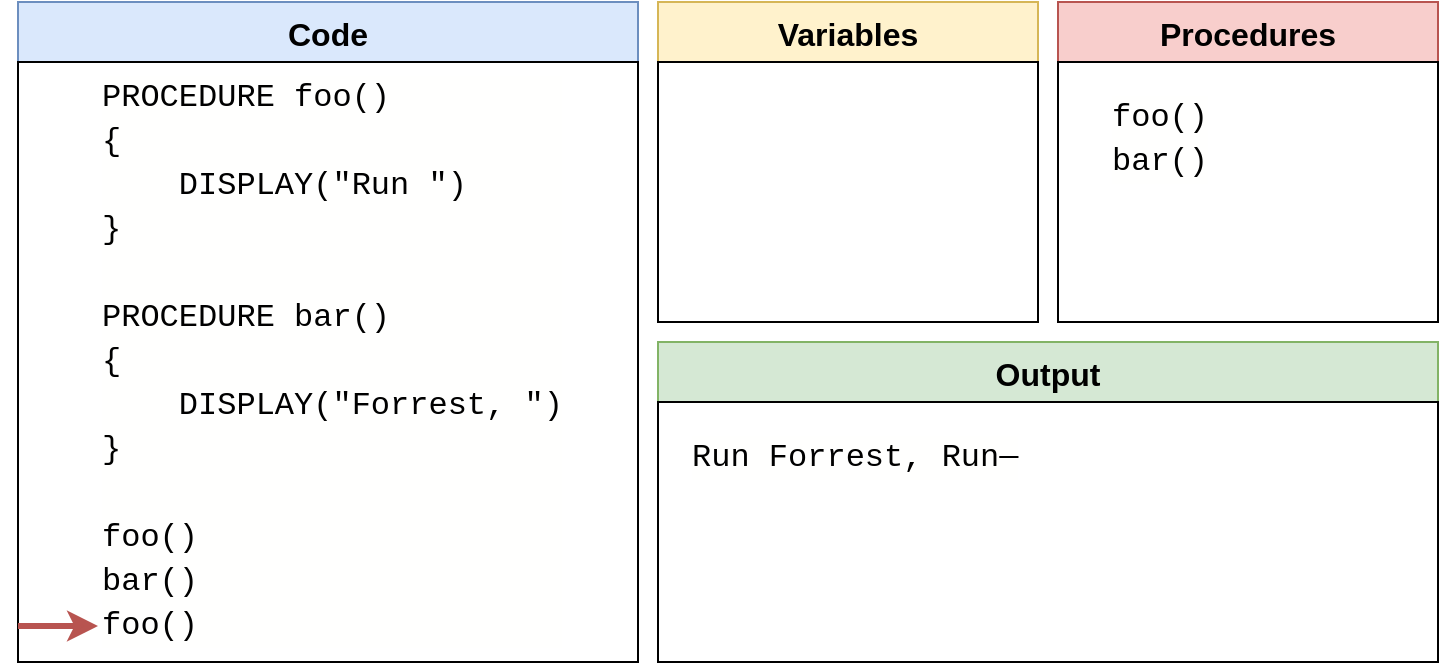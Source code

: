 <mxfile version="16.1.2" type="device"><diagram id="a4pWtZ9yry9xVOBQld5_" name="Page-1"><mxGraphModel dx="1102" dy="865" grid="1" gridSize="10" guides="1" tooltips="1" connect="1" arrows="1" fold="1" page="1" pageScale="1" pageWidth="850" pageHeight="1100" math="0" shadow="0"><root><mxCell id="0"/><mxCell id="1" parent="0"/><mxCell id="s7XQJ1kpverrdMYSqTAO-2" value="Code" style="swimlane;fillColor=#dae8fc;strokeColor=#6c8ebf;fontSize=16;align=center;startSize=30;" parent="1" vertex="1"><mxGeometry x="10" y="10" width="310" height="330" as="geometry"><mxRectangle x="50" y="100" width="70" height="23" as="alternateBounds"/></mxGeometry></mxCell><mxCell id="s7XQJ1kpverrdMYSqTAO-4" value="" style="rounded=0;whiteSpace=wrap;html=1;fontFamily=Courier New;fontSize=16;align=left;" parent="s7XQJ1kpverrdMYSqTAO-2" vertex="1"><mxGeometry y="30" width="310" height="300" as="geometry"/></mxCell><mxCell id="s7XQJ1kpverrdMYSqTAO-3" value="&lt;div style=&quot;background-color: rgb(255 , 255 , 254) ; font-family: &amp;#34;source code pro&amp;#34; , &amp;#34;monaco&amp;#34; , &amp;#34;menlo&amp;#34; , &amp;#34;consolas&amp;#34; , &amp;#34;courier new&amp;#34; , monospace , &amp;#34;consolas&amp;#34; , &amp;#34;courier new&amp;#34; , monospace ; font-weight: normal ; line-height: 22px&quot;&gt;&lt;div style=&quot;font-family: &amp;#34;source code pro&amp;#34; , &amp;#34;monaco&amp;#34; , &amp;#34;menlo&amp;#34; , &amp;#34;consolas&amp;#34; , &amp;#34;courier new&amp;#34; , monospace , &amp;#34;consolas&amp;#34; , &amp;#34;courier new&amp;#34; , monospace ; line-height: 22px&quot;&gt;&lt;div style=&quot;font-family: &amp;#34;source code pro&amp;#34; , &amp;#34;monaco&amp;#34; , &amp;#34;menlo&amp;#34; , &amp;#34;consolas&amp;#34; , &amp;#34;courier new&amp;#34; , monospace , &amp;#34;consolas&amp;#34; , &amp;#34;courier new&amp;#34; , monospace ; line-height: 22px&quot;&gt;&lt;div&gt;PROCEDURE foo()&lt;/div&gt;&lt;div&gt;{&lt;/div&gt;&lt;div&gt;&amp;nbsp; &amp;nbsp; DISPLAY(&quot;Run &quot;)&lt;/div&gt;&lt;div&gt;}&lt;/div&gt;&lt;br&gt;&lt;div&gt;PROCEDURE bar()&lt;/div&gt;&lt;div&gt;{&lt;/div&gt;&lt;div&gt;&amp;nbsp; &amp;nbsp; DISPLAY(&quot;Forrest, &quot;)&lt;/div&gt;&lt;div&gt;}&lt;/div&gt;&lt;br&gt;&lt;div&gt;foo()&lt;/div&gt;&lt;div&gt;bar()&lt;/div&gt;&lt;div&gt;foo()&lt;/div&gt;&lt;/div&gt;&lt;/div&gt;&lt;/div&gt;" style="text;html=1;strokeColor=none;fillColor=none;align=left;verticalAlign=top;whiteSpace=wrap;rounded=0;fontFamily=Courier New;fontSize=16;fontStyle=1" parent="s7XQJ1kpverrdMYSqTAO-2" vertex="1"><mxGeometry x="40" y="30" width="270" height="300" as="geometry"/></mxCell><mxCell id="s7XQJ1kpverrdMYSqTAO-18" value="" style="endArrow=classic;html=1;rounded=0;fontFamily=Courier New;fontSize=16;strokeWidth=3;fillColor=#f8cecc;strokeColor=#b85450;" parent="s7XQJ1kpverrdMYSqTAO-2" edge="1"><mxGeometry width="50" height="50" relative="1" as="geometry"><mxPoint y="312" as="sourcePoint"/><mxPoint x="40" y="312" as="targetPoint"/></mxGeometry></mxCell><mxCell id="s7XQJ1kpverrdMYSqTAO-5" value="Variables" style="swimlane;fillColor=#fff2cc;strokeColor=#d6b656;fontSize=16;align=center;startSize=30;" parent="1" vertex="1"><mxGeometry x="330" y="10" width="190" height="160" as="geometry"><mxRectangle x="50" y="100" width="70" height="23" as="alternateBounds"/></mxGeometry></mxCell><mxCell id="s7XQJ1kpverrdMYSqTAO-6" value="" style="rounded=0;whiteSpace=wrap;html=1;fontFamily=Courier New;fontSize=16;align=left;" parent="s7XQJ1kpverrdMYSqTAO-5" vertex="1"><mxGeometry y="30" width="190" height="130" as="geometry"/></mxCell><mxCell id="s7XQJ1kpverrdMYSqTAO-11" value="&lt;div style=&quot;background-color: rgb(255 , 255 , 254) ; font-family: &amp;#34;source code pro&amp;#34; , &amp;#34;monaco&amp;#34; , &amp;#34;menlo&amp;#34; , &amp;#34;consolas&amp;#34; , &amp;#34;courier new&amp;#34; , monospace , &amp;#34;consolas&amp;#34; , &amp;#34;courier new&amp;#34; , monospace ; font-weight: normal ; line-height: 22px&quot;&gt;&lt;br&gt;&lt;/div&gt;" style="text;html=1;strokeColor=none;fillColor=none;align=left;verticalAlign=top;whiteSpace=wrap;rounded=0;fontFamily=Courier New;fontSize=16;fontStyle=1" parent="s7XQJ1kpverrdMYSqTAO-5" vertex="1"><mxGeometry x="25" y="40" width="140" height="110" as="geometry"/></mxCell><mxCell id="s7XQJ1kpverrdMYSqTAO-8" value="Output" style="swimlane;fillColor=#d5e8d4;strokeColor=#82b366;fontSize=16;align=center;startSize=30;" parent="1" vertex="1"><mxGeometry x="330" y="180" width="390" height="160" as="geometry"><mxRectangle x="50" y="100" width="70" height="23" as="alternateBounds"/></mxGeometry></mxCell><mxCell id="s7XQJ1kpverrdMYSqTAO-9" value="" style="rounded=0;whiteSpace=wrap;html=1;fontFamily=Courier New;fontSize=16;align=left;" parent="s7XQJ1kpverrdMYSqTAO-8" vertex="1"><mxGeometry y="30" width="390" height="130" as="geometry"/></mxCell><mxCell id="s7XQJ1kpverrdMYSqTAO-13" value="&lt;div style=&quot;background-color: rgb(255 , 255 , 254) ; font-family: &amp;#34;source code pro&amp;#34; , &amp;#34;monaco&amp;#34; , &amp;#34;menlo&amp;#34; , &amp;#34;consolas&amp;#34; , &amp;#34;courier new&amp;#34; , monospace , &amp;#34;consolas&amp;#34; , &amp;#34;courier new&amp;#34; , monospace ; font-weight: normal ; line-height: 22px&quot;&gt;Run&amp;nbsp;Forrest,&amp;nbsp;Run&lt;strike&gt;&amp;nbsp;&lt;/strike&gt;&lt;/div&gt;" style="text;html=1;strokeColor=none;fillColor=none;align=left;verticalAlign=top;whiteSpace=wrap;rounded=0;fontFamily=Courier New;fontSize=16;fontStyle=1" parent="s7XQJ1kpverrdMYSqTAO-8" vertex="1"><mxGeometry x="15" y="40" width="365" height="110" as="geometry"/></mxCell><mxCell id="_Zbxa0cDt-20oTQ8i5Br-2" value="Procedures" style="swimlane;fillColor=#f8cecc;strokeColor=#b85450;fontSize=16;align=center;startSize=30;" vertex="1" parent="1"><mxGeometry x="530" y="10" width="190" height="160" as="geometry"><mxRectangle x="50" y="100" width="70" height="23" as="alternateBounds"/></mxGeometry></mxCell><mxCell id="_Zbxa0cDt-20oTQ8i5Br-3" value="" style="rounded=0;whiteSpace=wrap;html=1;fontFamily=Courier New;fontSize=16;align=left;" vertex="1" parent="_Zbxa0cDt-20oTQ8i5Br-2"><mxGeometry y="30" width="190" height="130" as="geometry"/></mxCell><mxCell id="_Zbxa0cDt-20oTQ8i5Br-4" value="&lt;div style=&quot;background-color: rgb(255 , 255 , 254) ; font-family: &amp;#34;source code pro&amp;#34; , &amp;#34;monaco&amp;#34; , &amp;#34;menlo&amp;#34; , &amp;#34;consolas&amp;#34; , &amp;#34;courier new&amp;#34; , monospace , &amp;#34;consolas&amp;#34; , &amp;#34;courier new&amp;#34; , monospace ; font-weight: normal ; line-height: 22px&quot;&gt;foo()&lt;/div&gt;&lt;div style=&quot;background-color: rgb(255 , 255 , 254) ; font-family: &amp;#34;source code pro&amp;#34; , &amp;#34;monaco&amp;#34; , &amp;#34;menlo&amp;#34; , &amp;#34;consolas&amp;#34; , &amp;#34;courier new&amp;#34; , monospace , &amp;#34;consolas&amp;#34; , &amp;#34;courier new&amp;#34; , monospace ; font-weight: normal ; line-height: 22px&quot;&gt;bar()&lt;/div&gt;" style="text;html=1;strokeColor=none;fillColor=none;align=left;verticalAlign=top;whiteSpace=wrap;rounded=0;fontFamily=Courier New;fontSize=16;fontStyle=1" vertex="1" parent="_Zbxa0cDt-20oTQ8i5Br-2"><mxGeometry x="25" y="40" width="140" height="110" as="geometry"/></mxCell></root></mxGraphModel></diagram></mxfile>